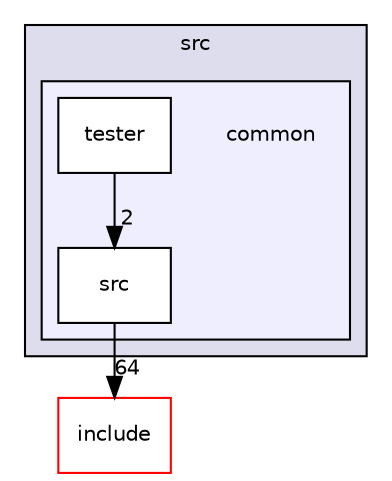 digraph "/home/vicky/pgrouting/pgrouting/pgrouting/src/common" {
  compound=true
  node [ fontsize="10", fontname="Helvetica"];
  edge [ labelfontsize="10", labelfontname="Helvetica"];
  subgraph clusterdir_68267d1309a1af8e8297ef4c3efbcdba {
    graph [ bgcolor="#ddddee", pencolor="black", label="src" fontname="Helvetica", fontsize="10", URL="dir_68267d1309a1af8e8297ef4c3efbcdba.html"]
  subgraph clusterdir_fdedb0aba14d44ce9d99bc100e026e6a {
    graph [ bgcolor="#eeeeff", pencolor="black", label="" URL="dir_fdedb0aba14d44ce9d99bc100e026e6a.html"];
    dir_fdedb0aba14d44ce9d99bc100e026e6a [shape=plaintext label="common"];
    dir_93d6226967e8e187d15fc6a8b74b4a3e [shape=box label="src" color="black" fillcolor="white" style="filled" URL="dir_93d6226967e8e187d15fc6a8b74b4a3e.html"];
    dir_9420e6c822bab09c350e41c856c6c974 [shape=box label="tester" color="black" fillcolor="white" style="filled" URL="dir_9420e6c822bab09c350e41c856c6c974.html"];
  }
  }
  dir_d44c64559bbebec7f509842c48db8b23 [shape=box label="include" fillcolor="white" style="filled" color="red" URL="dir_d44c64559bbebec7f509842c48db8b23.html"];
  dir_9420e6c822bab09c350e41c856c6c974->dir_93d6226967e8e187d15fc6a8b74b4a3e [headlabel="2", labeldistance=1.5 headhref="dir_000045_000044.html"];
  dir_93d6226967e8e187d15fc6a8b74b4a3e->dir_d44c64559bbebec7f509842c48db8b23 [headlabel="64", labeldistance=1.5 headhref="dir_000044_000000.html"];
}
